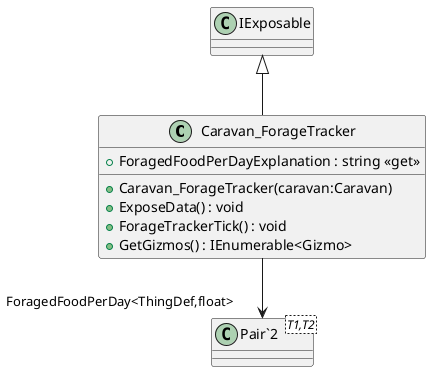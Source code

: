 @startuml
class Caravan_ForageTracker {
    + ForagedFoodPerDayExplanation : string <<get>>
    + Caravan_ForageTracker(caravan:Caravan)
    + ExposeData() : void
    + ForageTrackerTick() : void
    + GetGizmos() : IEnumerable<Gizmo>
}
class "Pair`2"<T1,T2> {
}
IExposable <|-- Caravan_ForageTracker
Caravan_ForageTracker --> "ForagedFoodPerDay<ThingDef,float>" "Pair`2"
@enduml
